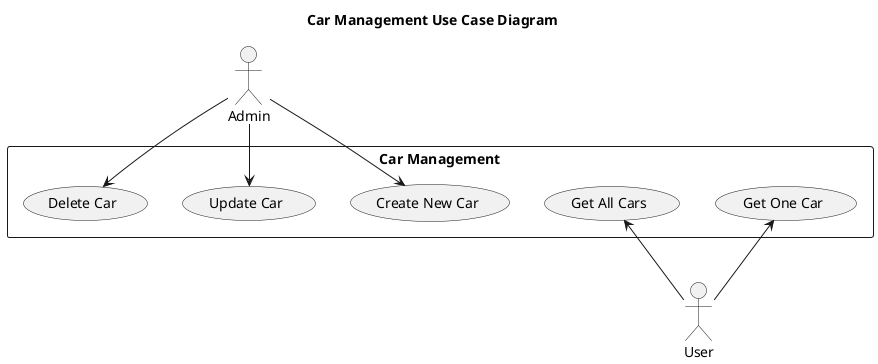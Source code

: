 @startuml Car Management Use Case Diagram

title "Car Management Use Case Diagram"

actor "User" as user
actor "Admin" as admin

rectangle "Car Management" {
    usecase "Get All Cars" as UC_GetAllCars
    usecase "Get One Car" as UC_GetOneCar
    usecase "Create New Car" as UC_CreateCar
    usecase "Update Car" as UC_UpdateCar
    usecase "Delete Car" as UC_DeleteCar
}

user -up-> UC_GetAllCars
user -up-> UC_GetOneCar
admin -down-> UC_CreateCar
admin -down-> UC_UpdateCar
admin -down-> UC_DeleteCar

@enduml
